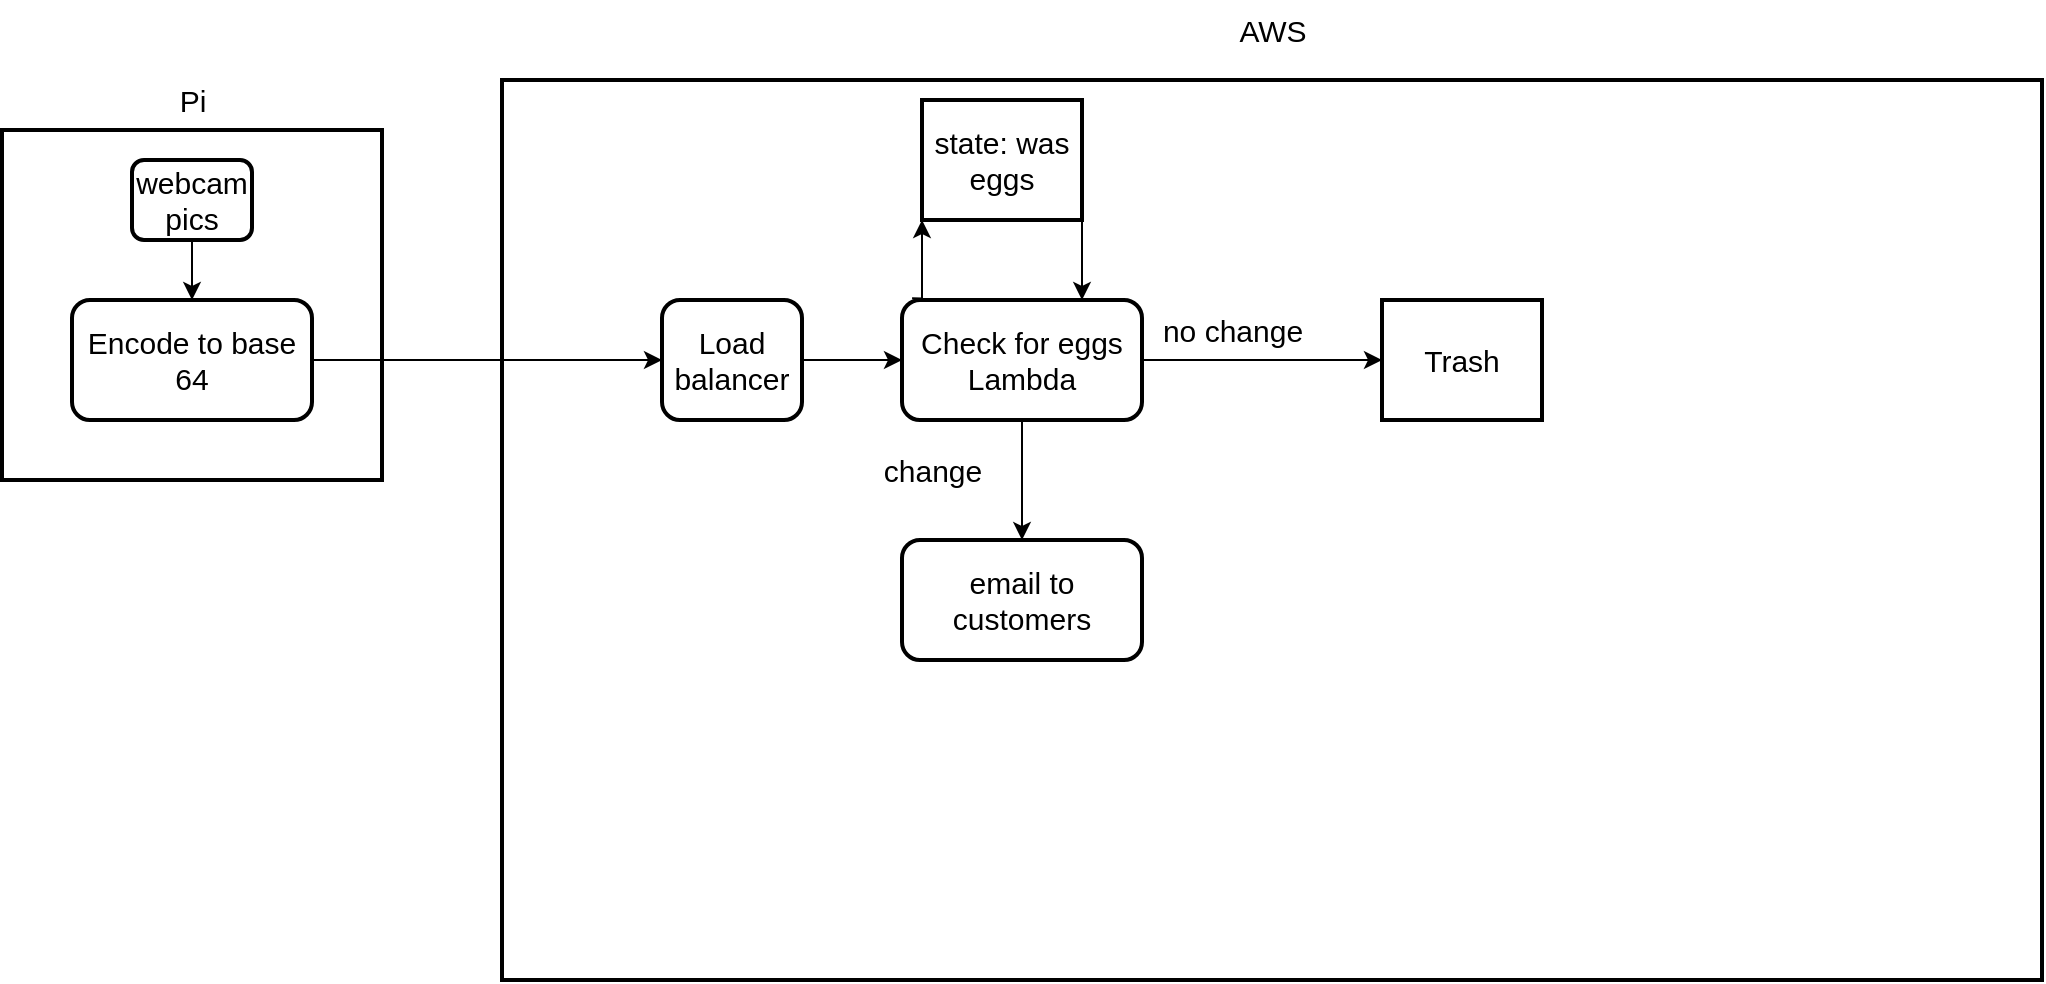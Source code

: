 <mxfile version="20.5.3" type="github">
  <diagram id="NE_63W8Qklr7WS6SEzDw" name="Page-1">
    <mxGraphModel dx="567" dy="409" grid="1" gridSize="10" guides="1" tooltips="1" connect="1" arrows="1" fold="1" page="1" pageScale="1" pageWidth="3000" pageHeight="2000" math="0" shadow="0">
      <root>
        <mxCell id="0" />
        <mxCell id="1" parent="0" />
        <mxCell id="d8GsTR-f2seLnPXguiqT-1" value="" style="rounded=0;whiteSpace=wrap;html=1;fillColor=none;strokeWidth=2;" vertex="1" parent="1">
          <mxGeometry x="120" y="75" width="190" height="175" as="geometry" />
        </mxCell>
        <mxCell id="d8GsTR-f2seLnPXguiqT-2" value="&lt;div style=&quot;font-size: 15px;&quot;&gt;&lt;font style=&quot;font-size: 15px;&quot;&gt;Pi&lt;/font&gt;&lt;/div&gt;" style="text;html=1;align=center;verticalAlign=middle;resizable=0;points=[];autosize=1;strokeColor=none;fillColor=none;" vertex="1" parent="1">
          <mxGeometry x="195" y="45" width="40" height="30" as="geometry" />
        </mxCell>
        <mxCell id="d8GsTR-f2seLnPXguiqT-3" value="" style="rounded=0;whiteSpace=wrap;html=1;strokeWidth=2;fontSize=15;fillColor=none;" vertex="1" parent="1">
          <mxGeometry x="370" y="50" width="770" height="450" as="geometry" />
        </mxCell>
        <mxCell id="d8GsTR-f2seLnPXguiqT-4" value="&lt;div&gt;AWS&lt;/div&gt;" style="text;html=1;align=center;verticalAlign=middle;resizable=0;points=[];autosize=1;strokeColor=none;fillColor=none;fontSize=15;" vertex="1" parent="1">
          <mxGeometry x="725" y="10" width="60" height="30" as="geometry" />
        </mxCell>
        <mxCell id="d8GsTR-f2seLnPXguiqT-9" value="" style="edgeStyle=orthogonalEdgeStyle;rounded=0;orthogonalLoop=1;jettySize=auto;html=1;fontSize=15;" edge="1" parent="1" source="d8GsTR-f2seLnPXguiqT-5" target="d8GsTR-f2seLnPXguiqT-8">
          <mxGeometry relative="1" as="geometry" />
        </mxCell>
        <mxCell id="d8GsTR-f2seLnPXguiqT-5" value="&lt;font style=&quot;font-size: 15px;&quot;&gt;webcam pics&lt;/font&gt;" style="rounded=1;whiteSpace=wrap;html=1;strokeWidth=2;fontSize=15;fillColor=none;" vertex="1" parent="1">
          <mxGeometry x="185" y="90" width="60" height="40" as="geometry" />
        </mxCell>
        <mxCell id="d8GsTR-f2seLnPXguiqT-8" value="Encode to base 64" style="rounded=1;whiteSpace=wrap;html=1;strokeWidth=2;fontSize=15;fillColor=none;" vertex="1" parent="1">
          <mxGeometry x="155" y="160" width="120" height="60" as="geometry" />
        </mxCell>
        <mxCell id="d8GsTR-f2seLnPXguiqT-24" value="" style="edgeStyle=orthogonalEdgeStyle;rounded=0;orthogonalLoop=1;jettySize=auto;html=1;fontSize=15;" edge="1" parent="1" source="d8GsTR-f2seLnPXguiqT-12" target="d8GsTR-f2seLnPXguiqT-17">
          <mxGeometry relative="1" as="geometry" />
        </mxCell>
        <mxCell id="d8GsTR-f2seLnPXguiqT-26" value="" style="edgeStyle=orthogonalEdgeStyle;rounded=0;orthogonalLoop=1;jettySize=auto;html=1;fontSize=15;entryX=0;entryY=1;entryDx=0;entryDy=0;exitX=0.042;exitY=-0.014;exitDx=0;exitDy=0;exitPerimeter=0;" edge="1" parent="1" source="d8GsTR-f2seLnPXguiqT-12" target="d8GsTR-f2seLnPXguiqT-25">
          <mxGeometry relative="1" as="geometry">
            <Array as="points">
              <mxPoint x="580" y="159" />
            </Array>
          </mxGeometry>
        </mxCell>
        <mxCell id="d8GsTR-f2seLnPXguiqT-29" value="" style="edgeStyle=orthogonalEdgeStyle;rounded=0;orthogonalLoop=1;jettySize=auto;html=1;fontSize=15;" edge="1" parent="1" source="d8GsTR-f2seLnPXguiqT-12" target="d8GsTR-f2seLnPXguiqT-28">
          <mxGeometry relative="1" as="geometry" />
        </mxCell>
        <mxCell id="d8GsTR-f2seLnPXguiqT-12" value="&lt;div&gt;Check for eggs&lt;/div&gt;&lt;div&gt;Lambda&lt;br&gt;&lt;/div&gt;" style="rounded=1;whiteSpace=wrap;html=1;strokeWidth=2;fontSize=15;fillColor=none;" vertex="1" parent="1">
          <mxGeometry x="570" y="160" width="120" height="60" as="geometry" />
        </mxCell>
        <mxCell id="d8GsTR-f2seLnPXguiqT-16" style="edgeStyle=orthogonalEdgeStyle;rounded=0;orthogonalLoop=1;jettySize=auto;html=1;exitX=1;exitY=0.5;exitDx=0;exitDy=0;fontSize=15;entryX=0;entryY=0.5;entryDx=0;entryDy=0;" edge="1" parent="1" source="d8GsTR-f2seLnPXguiqT-8" target="d8GsTR-f2seLnPXguiqT-21">
          <mxGeometry relative="1" as="geometry">
            <mxPoint x="390" y="200" as="targetPoint" />
            <Array as="points">
              <mxPoint x="340" y="190" />
              <mxPoint x="340" y="190" />
            </Array>
          </mxGeometry>
        </mxCell>
        <mxCell id="d8GsTR-f2seLnPXguiqT-17" value="&lt;div&gt;Trash&lt;/div&gt;" style="rounded=0;whiteSpace=wrap;html=1;strokeWidth=2;fontSize=15;fillColor=none;" vertex="1" parent="1">
          <mxGeometry x="810" y="160" width="80" height="60" as="geometry" />
        </mxCell>
        <mxCell id="d8GsTR-f2seLnPXguiqT-19" value="no change" style="text;html=1;align=center;verticalAlign=middle;resizable=0;points=[];autosize=1;strokeColor=none;fillColor=none;fontSize=15;" vertex="1" parent="1">
          <mxGeometry x="690" y="160" width="90" height="30" as="geometry" />
        </mxCell>
        <mxCell id="d8GsTR-f2seLnPXguiqT-20" value="change" style="text;html=1;align=center;verticalAlign=middle;resizable=0;points=[];autosize=1;strokeColor=none;fillColor=none;fontSize=15;" vertex="1" parent="1">
          <mxGeometry x="550" y="230" width="70" height="30" as="geometry" />
        </mxCell>
        <mxCell id="d8GsTR-f2seLnPXguiqT-23" value="" style="edgeStyle=orthogonalEdgeStyle;rounded=0;orthogonalLoop=1;jettySize=auto;html=1;fontSize=15;" edge="1" parent="1" source="d8GsTR-f2seLnPXguiqT-21" target="d8GsTR-f2seLnPXguiqT-12">
          <mxGeometry relative="1" as="geometry" />
        </mxCell>
        <mxCell id="d8GsTR-f2seLnPXguiqT-21" value="Load balancer" style="rounded=1;whiteSpace=wrap;html=1;strokeWidth=2;fontSize=15;fillColor=none;" vertex="1" parent="1">
          <mxGeometry x="450" y="160" width="70" height="60" as="geometry" />
        </mxCell>
        <mxCell id="d8GsTR-f2seLnPXguiqT-27" value="" style="edgeStyle=orthogonalEdgeStyle;rounded=0;orthogonalLoop=1;jettySize=auto;html=1;fontSize=15;entryX=0.75;entryY=0;entryDx=0;entryDy=0;exitX=1;exitY=1;exitDx=0;exitDy=0;" edge="1" parent="1" source="d8GsTR-f2seLnPXguiqT-25" target="d8GsTR-f2seLnPXguiqT-12">
          <mxGeometry relative="1" as="geometry">
            <Array as="points" />
          </mxGeometry>
        </mxCell>
        <mxCell id="d8GsTR-f2seLnPXguiqT-25" value="state: was eggs" style="rounded=0;whiteSpace=wrap;html=1;strokeWidth=2;fontSize=15;fillColor=none;" vertex="1" parent="1">
          <mxGeometry x="580" y="60" width="80" height="60" as="geometry" />
        </mxCell>
        <mxCell id="d8GsTR-f2seLnPXguiqT-28" value="email to customers" style="rounded=1;whiteSpace=wrap;html=1;strokeWidth=2;fontSize=15;fillColor=none;" vertex="1" parent="1">
          <mxGeometry x="570" y="280" width="120" height="60" as="geometry" />
        </mxCell>
      </root>
    </mxGraphModel>
  </diagram>
</mxfile>
